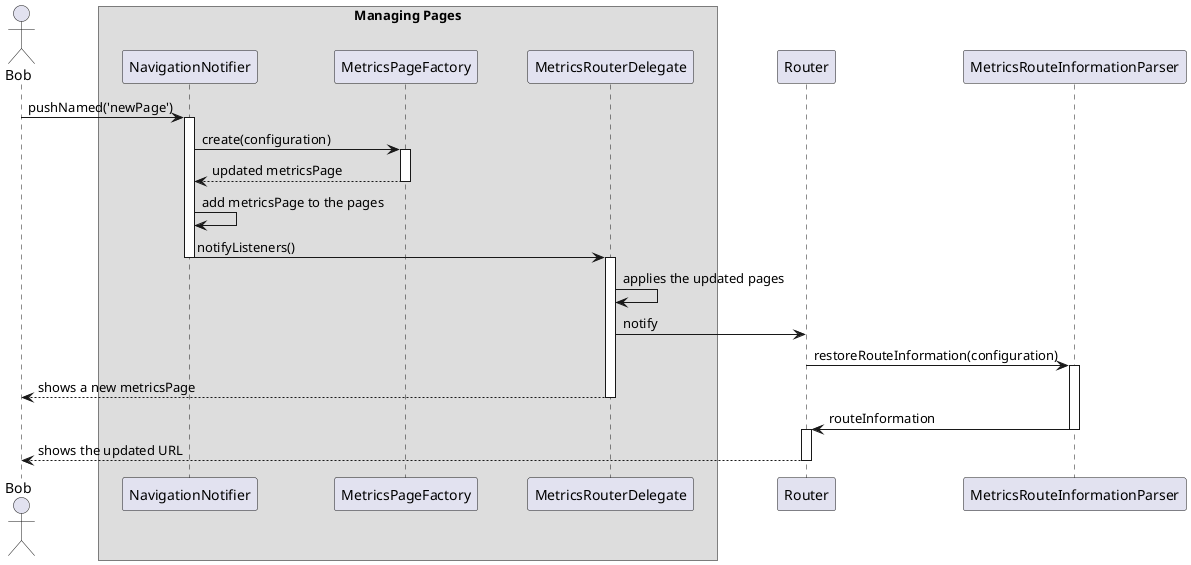 @startuml internal_navigation_sequence_diagram
skinparam ParticipantPadding 20
skinparam BoxPadding 10

actor Bob



box Managing Pages
participant NavigationNotifier
participant MetricsPageFactory
participant MetricsRouterDelegate
endbox

participant Router

participant MetricsRouteInformationParser

Bob -> NavigationNotifier : pushNamed('newPage')
activate NavigationNotifier

NavigationNotifier -> MetricsPageFactory : create(configuration)
activate MetricsPageFactory

return updated metricsPage

NavigationNotifier -> NavigationNotifier : add metricsPage to the pages

NavigationNotifier -> MetricsRouterDelegate : notifyListeners()
deactivate NavigationNotifier
activate MetricsRouterDelegate

MetricsRouterDelegate -> MetricsRouterDelegate: applies the updated pages

MetricsRouterDelegate -> Router: notify

Router -> MetricsRouteInformationParser : restoreRouteInformation(configuration)
activate MetricsRouteInformationParser

MetricsRouterDelegate --> Bob : shows a new metricsPage
deactivate MetricsRouterDelegate

MetricsRouteInformationParser -> Router : routeInformation
deactivate MetricsRouteInformationParser
activate Router

Router -->  Bob : shows the updated URL
deactivate Router

@enduml

